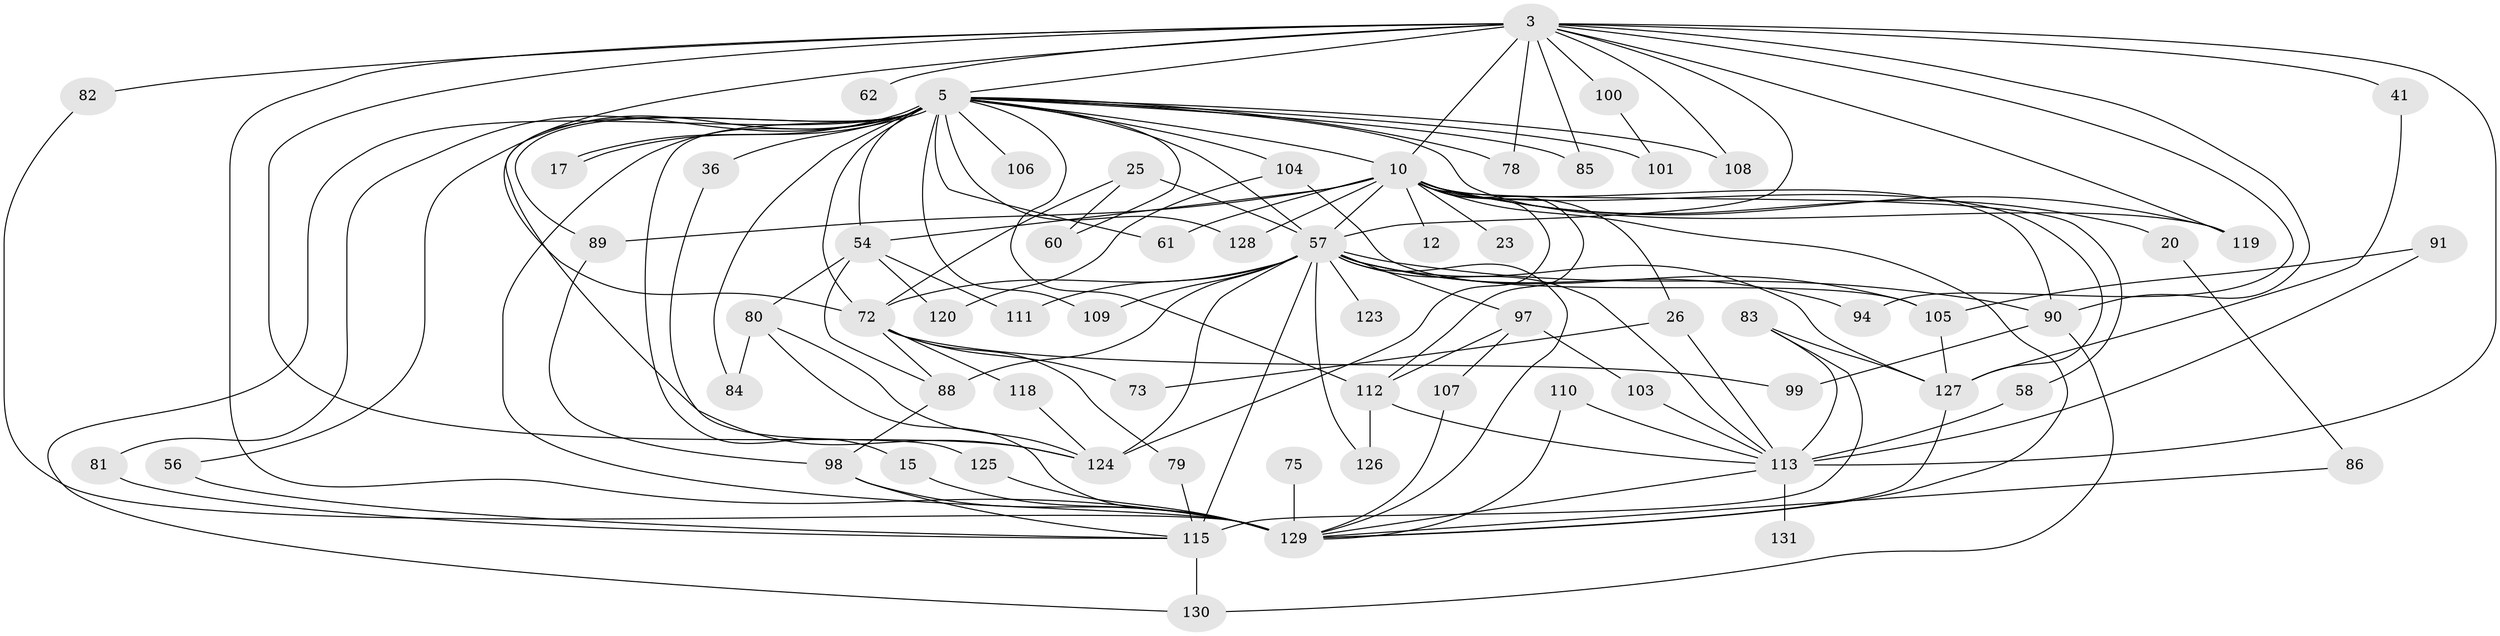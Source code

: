 // original degree distribution, {20: 0.007633587786259542, 27: 0.015267175572519083, 18: 0.007633587786259542, 23: 0.007633587786259542, 33: 0.007633587786259542, 17: 0.007633587786259542, 19: 0.007633587786259542, 11: 0.007633587786259542, 21: 0.007633587786259542, 3: 0.2748091603053435, 2: 0.4732824427480916, 4: 0.07633587786259542, 7: 0.015267175572519083, 5: 0.04580152671755725, 10: 0.007633587786259542, 8: 0.030534351145038167}
// Generated by graph-tools (version 1.1) at 2025/46/03/09/25 04:46:18]
// undirected, 65 vertices, 133 edges
graph export_dot {
graph [start="1"]
  node [color=gray90,style=filled];
  3 [super="+1"];
  5 [super="+4"];
  10 [super="+7"];
  12;
  15;
  17;
  20;
  23;
  25;
  26;
  36;
  41;
  54 [super="+14"];
  56;
  57 [super="+29+8"];
  58;
  60;
  61;
  62;
  72 [super="+45+71"];
  73;
  75;
  78 [super="+47+68"];
  79;
  80 [super="+55+44"];
  81;
  82;
  83 [super="+76"];
  84;
  85;
  86;
  88 [super="+87"];
  89 [super="+59"];
  90 [super="+50+70"];
  91;
  94;
  97;
  98 [super="+46+48"];
  99;
  100;
  101;
  103;
  104 [super="+77"];
  105 [super="+43"];
  106;
  107;
  108;
  109;
  110;
  111;
  112 [super="+18"];
  113 [super="+74+95+96"];
  115 [super="+21+63"];
  118;
  119 [super="+117"];
  120;
  123;
  124 [super="+114"];
  125;
  126;
  127 [super="+53+52"];
  128 [super="+69"];
  129 [super="+28+121+122+9"];
  130 [super="+93"];
  131;
  3 -- 5 [weight=4];
  3 -- 10 [weight=4];
  3 -- 41;
  3 -- 57 [weight=5];
  3 -- 62 [weight=2];
  3 -- 85;
  3 -- 94;
  3 -- 100 [weight=2];
  3 -- 82;
  3 -- 108;
  3 -- 78;
  3 -- 90;
  3 -- 119;
  3 -- 129 [weight=4];
  3 -- 113 [weight=5];
  3 -- 124;
  3 -- 72;
  5 -- 10 [weight=4];
  5 -- 15;
  5 -- 17;
  5 -- 17;
  5 -- 36 [weight=2];
  5 -- 61;
  5 -- 81;
  5 -- 84;
  5 -- 101;
  5 -- 106 [weight=2];
  5 -- 108;
  5 -- 109;
  5 -- 112;
  5 -- 54;
  5 -- 128;
  5 -- 85;
  5 -- 104 [weight=2];
  5 -- 56;
  5 -- 60;
  5 -- 129 [weight=8];
  5 -- 78 [weight=2];
  5 -- 89;
  5 -- 130;
  5 -- 119;
  5 -- 57 [weight=4];
  5 -- 124 [weight=2];
  5 -- 72 [weight=4];
  10 -- 12 [weight=2];
  10 -- 20 [weight=2];
  10 -- 23 [weight=2];
  10 -- 26 [weight=2];
  10 -- 58;
  10 -- 124 [weight=3];
  10 -- 129 [weight=6];
  10 -- 89;
  10 -- 112 [weight=2];
  10 -- 54 [weight=2];
  10 -- 119;
  10 -- 61;
  10 -- 90 [weight=2];
  10 -- 57 [weight=4];
  10 -- 127 [weight=4];
  10 -- 128;
  15 -- 129;
  20 -- 86;
  25 -- 60;
  25 -- 57 [weight=2];
  25 -- 72 [weight=2];
  26 -- 73;
  26 -- 113;
  36 -- 125;
  41 -- 127;
  54 -- 120;
  54 -- 111;
  54 -- 80 [weight=2];
  54 -- 88;
  56 -- 115;
  57 -- 129 [weight=8];
  57 -- 90;
  57 -- 94;
  57 -- 97;
  57 -- 105 [weight=2];
  57 -- 109;
  57 -- 111;
  57 -- 113 [weight=2];
  57 -- 115 [weight=3];
  57 -- 123 [weight=2];
  57 -- 126;
  57 -- 124 [weight=2];
  57 -- 72 [weight=2];
  57 -- 127;
  57 -- 88;
  58 -- 113;
  72 -- 88;
  72 -- 99;
  72 -- 73;
  72 -- 79;
  72 -- 118;
  75 -- 129 [weight=2];
  79 -- 115;
  80 -- 129;
  80 -- 84;
  80 -- 124;
  81 -- 115;
  82 -- 129;
  83 -- 115;
  83 -- 113;
  83 -- 127;
  86 -- 129;
  88 -- 98;
  89 -- 98;
  90 -- 99;
  90 -- 130;
  91 -- 105;
  91 -- 113;
  97 -- 103;
  97 -- 107;
  97 -- 112;
  98 -- 129 [weight=3];
  98 -- 115;
  100 -- 101;
  103 -- 113;
  104 -- 120;
  104 -- 105;
  105 -- 127;
  107 -- 129;
  110 -- 129;
  110 -- 113;
  112 -- 126;
  112 -- 113;
  113 -- 129 [weight=2];
  113 -- 131 [weight=2];
  115 -- 130;
  118 -- 124;
  125 -- 129;
  127 -- 129;
}
